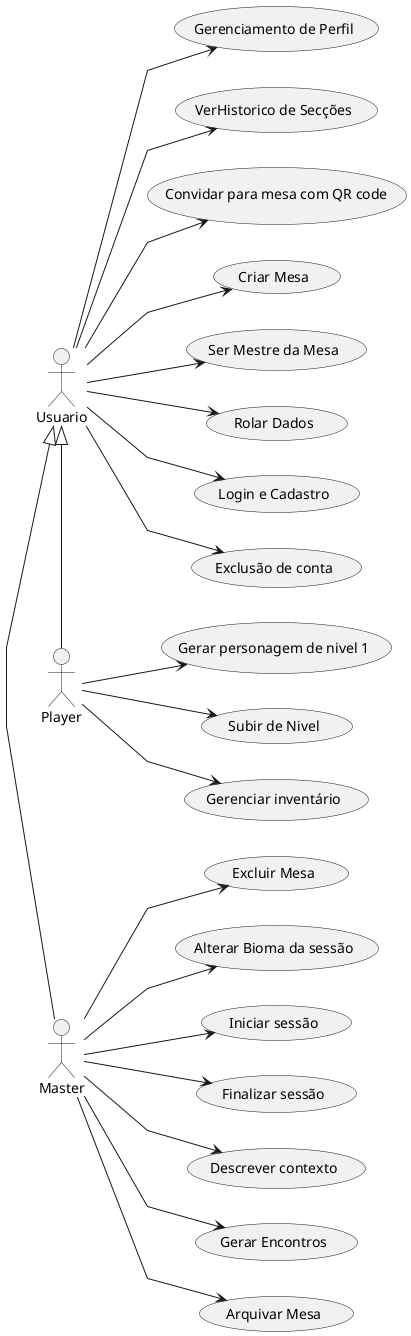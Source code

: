 @startuml "Casos de Uso"

skinparam Linetype polyline

left to right direction

actor "Usuario" as user
actor "Player" as player
actor "Master" as master

usecase "Gerar personagem de nivel 1" as gerarPersonagemNivel1
usecase "Subir de Nivel" as subirDeNivel
usecase "Gerenciar inventário" as gerenciasInventário
usecase "Convidar para mesa com QR code" as ConvidarParaMesaQRCode
usecase "Criar Mesa" as criarMesa
usecase "Ser Mestre da Mesa" as serMestreDaMesa
usecase "Alterar Bioma da sessão" as alterarBiomaDaSessao
usecase "Iniciar sessão" as iniciarSessao
usecase "Finalizar sessão" as finalizarSessao
usecase "Descrever contexto" as descreverContexto
usecase "Gerar Encontros" as gerarEncontros
usecase "Rolar Dados" as rolarDados
usecase "Login e Cadastro" as loginCadastro
usecase "Exclusão de conta" as excluirConta
usecase "Gerenciamento de Perfil" as gerenciarPerfil
usecase "Arquivar Mesa" as arquivarMesa
usecase "Excluir Mesa" as excluirMesa
usecase "VerHistorico de Secções" as historicoDeSessoes


user <|- master
user <|- player

'Casos Genericos
user --> gerenciarPerfil
user --> loginCadastro
user --> excluirConta
user --> rolarDados
user --> historicoDeSessoes

'Casos de player
player --> gerarPersonagemNivel1
player --> subirDeNivel
player --> gerenciasInventário

'Casos de Mestre

user --> criarMesa
user --> serMestreDaMesa
user --> ConvidarParaMesaQRCode

master --> alterarBiomaDaSessao
master --> iniciarSessao
master --> finalizarSessao
master --> descreverContexto
master --> gerarEncontros
master --> arquivarMesa
master --> excluirMesa

' serMestreDaMesa <.. alterarBiomaDaSessao: <<include>> 
' serMestreDaMesa <.. iniciarSessao: <<include>>
' serMestreDaMesa <.. finalizarSessao: <<include>>
' serMestreDaMesa <.. descreverContexto: <<include>>
' serMestreDaMesa <.. gerarEncontros: <<include>>
' serMestreDaMesa <.. arquivarMesa: <<include>>
' serMestreDaMesa <.. excluirMesa: <<include>>
@enduml